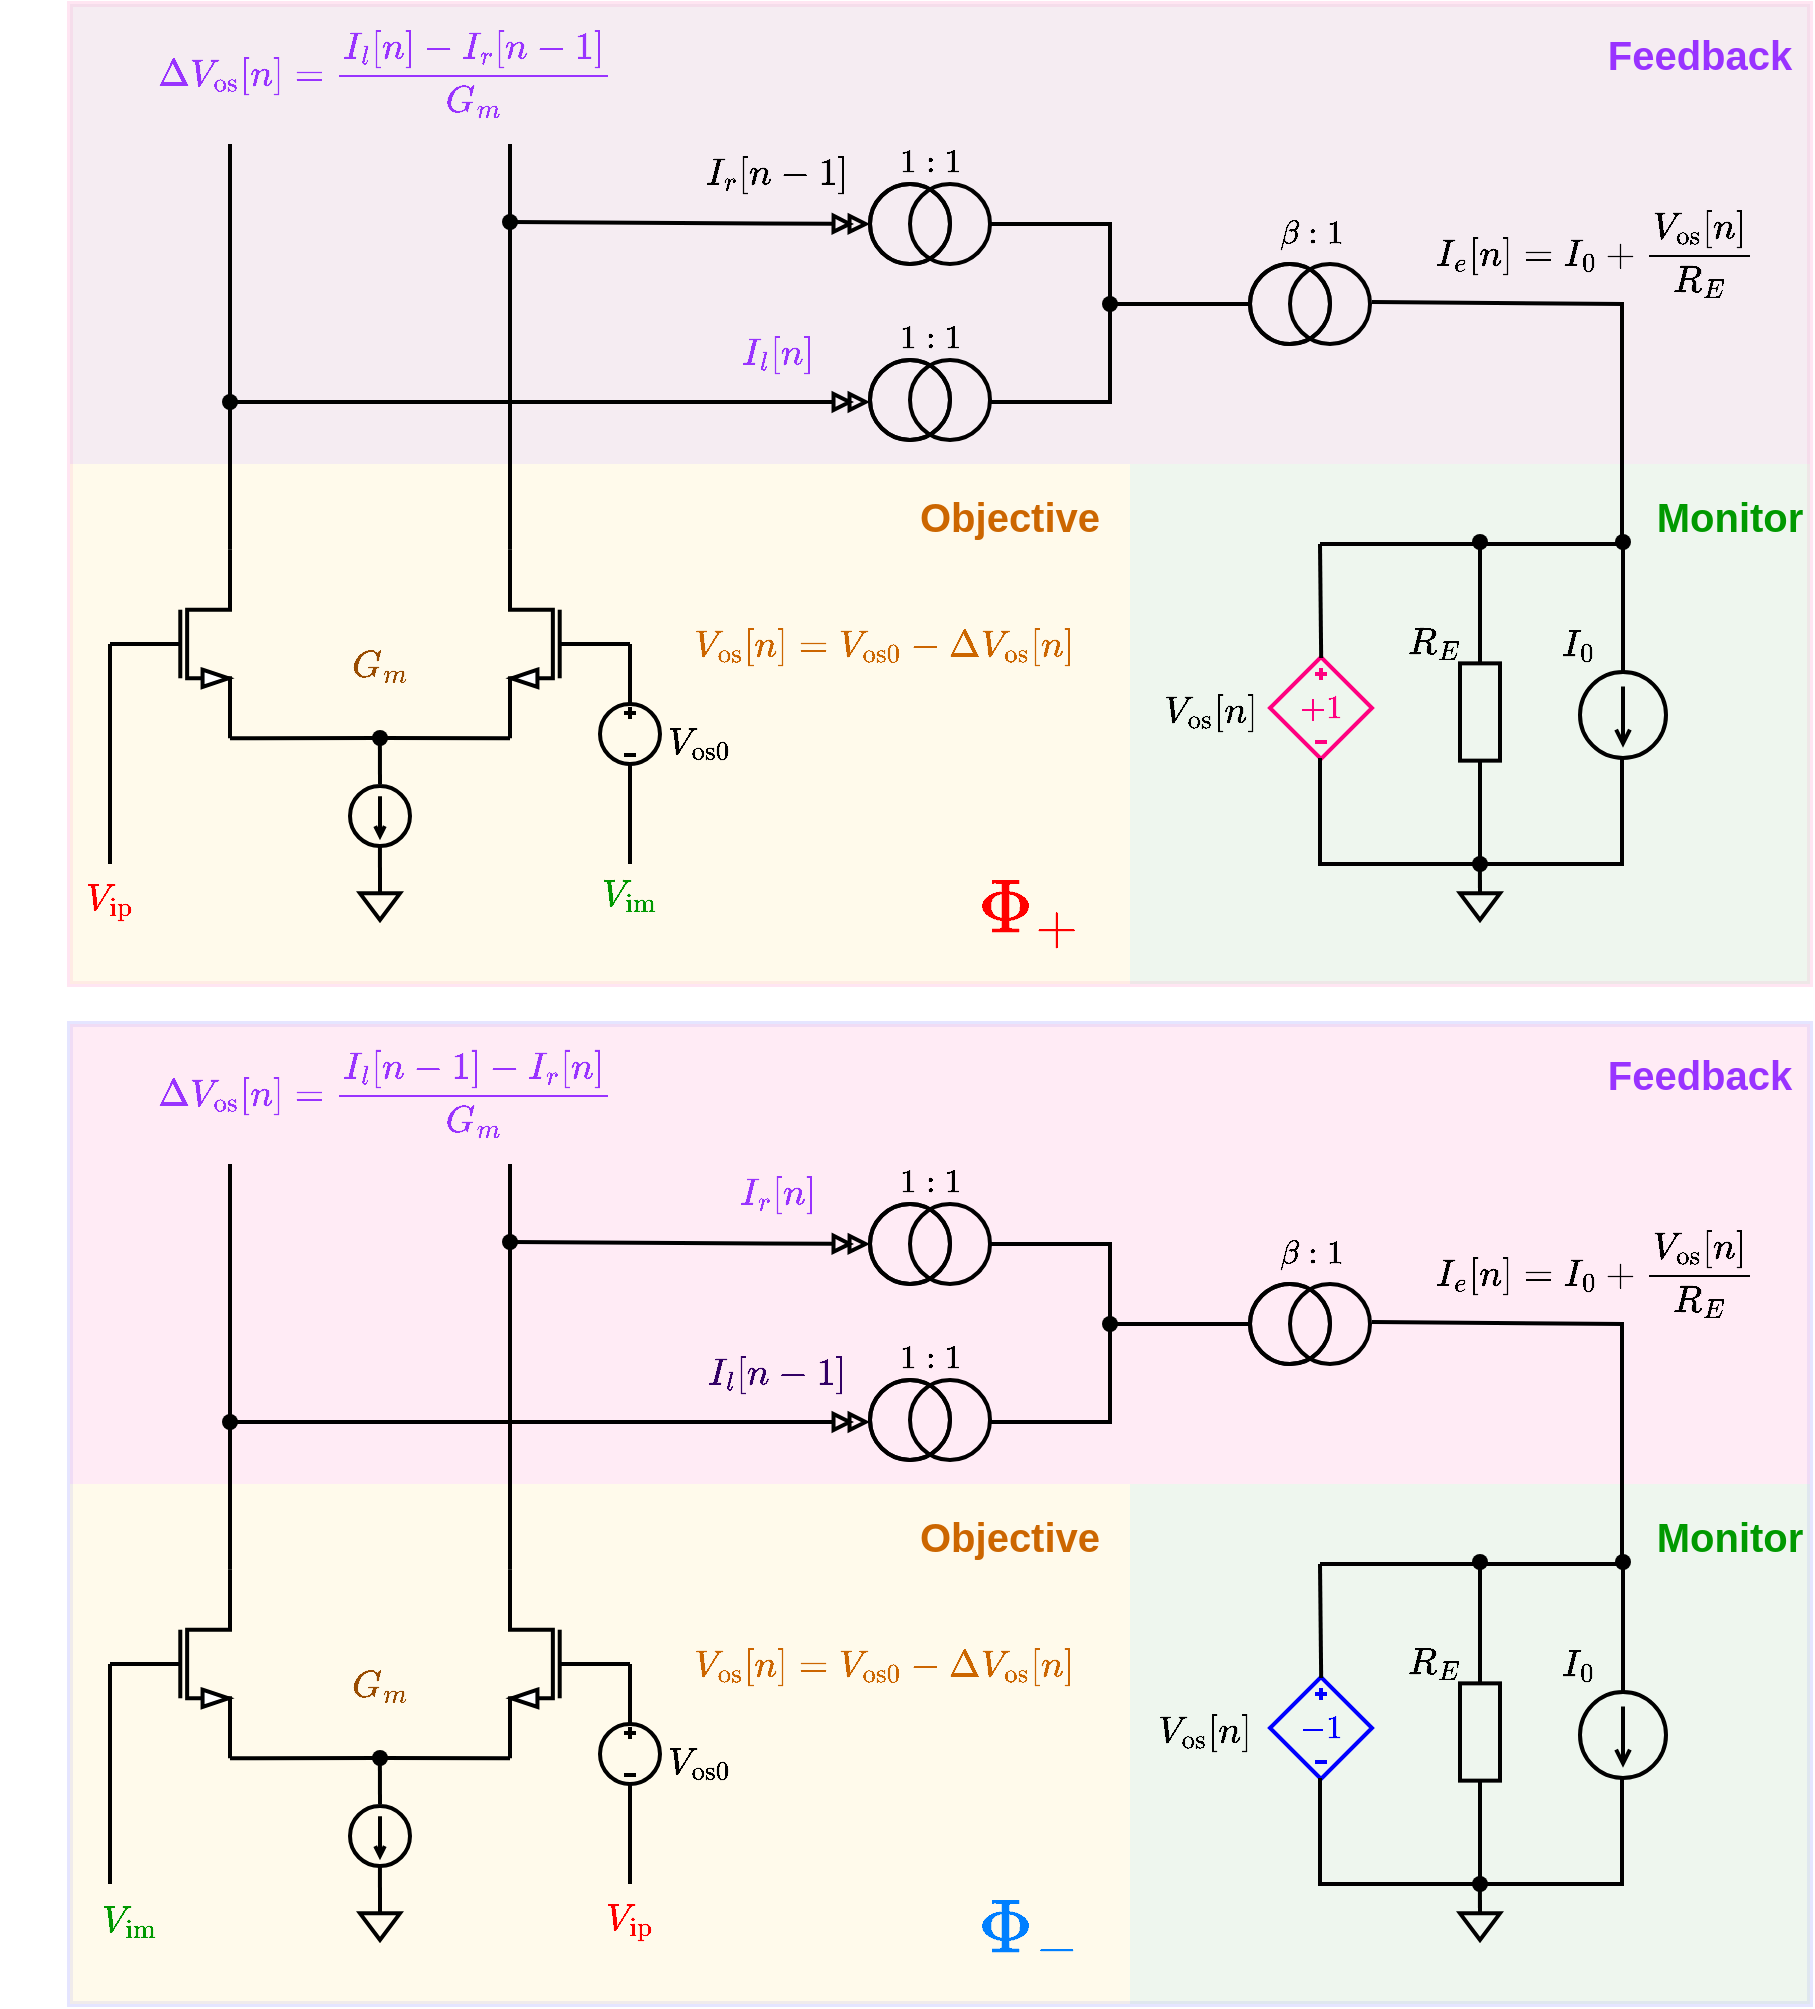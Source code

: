 <mxfile version="28.0.6">
  <diagram name="Page-1" id="TuGj5kvht_a5tFD4zAao">
    <mxGraphModel dx="1747" dy="1021" grid="1" gridSize="10" guides="1" tooltips="1" connect="1" arrows="1" fold="1" page="1" pageScale="1" pageWidth="850" pageHeight="1100" math="1" shadow="0">
      <root>
        <mxCell id="0" />
        <mxCell id="1" parent="0" />
        <mxCell id="6OfktCob442GTA9k2TRW-151" value="" style="rounded=0;whiteSpace=wrap;html=1;fillColor=none;strokeColor=#CCCCFF;strokeWidth=3;opacity=50;" parent="1" vertex="1">
          <mxGeometry x="160" y="520" width="870" height="490" as="geometry" />
        </mxCell>
        <mxCell id="6OfktCob442GTA9k2TRW-150" value="" style="rounded=0;whiteSpace=wrap;html=1;fillColor=none;strokeColor=#FFCCE6;strokeWidth=3;opacity=50;" parent="1" vertex="1">
          <mxGeometry x="160" y="10" width="870" height="490" as="geometry" />
        </mxCell>
        <mxCell id="6OfktCob442GTA9k2TRW-63" value="" style="rounded=0;whiteSpace=wrap;html=1;fillColor=#FFF2CC;strokeColor=none;opacity=40;" parent="1" vertex="1">
          <mxGeometry x="160" y="240" width="530" height="260" as="geometry" />
        </mxCell>
        <mxCell id="6OfktCob442GTA9k2TRW-59" value="" style="rounded=0;whiteSpace=wrap;html=1;fillColor=#D5E8D4;strokeColor=none;opacity=40;" parent="1" vertex="1">
          <mxGeometry x="690" y="240" width="340" height="260" as="geometry" />
        </mxCell>
        <mxCell id="6OfktCob442GTA9k2TRW-60" value="" style="rounded=0;whiteSpace=wrap;html=1;fillColor=#E6D0DE;strokeColor=none;opacity=40;" parent="1" vertex="1">
          <mxGeometry x="160" y="10" width="870" height="230" as="geometry" />
        </mxCell>
        <mxCell id="AMzglcMHUrroP556hHJn-6" value="" style="endArrow=none;html=1;rounded=0;exitDx=0;exitDy=0;exitPerimeter=0;strokeWidth=2;" parent="1" edge="1">
          <mxGeometry width="50" height="50" relative="1" as="geometry">
            <mxPoint x="240" y="201" as="sourcePoint" />
            <mxPoint x="240" y="80" as="targetPoint" />
          </mxGeometry>
        </mxCell>
        <mxCell id="AMzglcMHUrroP556hHJn-7" value="" style="endArrow=none;html=1;rounded=0;exitDx=0;exitDy=0;exitPerimeter=0;strokeWidth=2;" parent="1" edge="1">
          <mxGeometry width="50" height="50" relative="1" as="geometry">
            <mxPoint x="380" y="159" as="sourcePoint" />
            <mxPoint x="380" y="80" as="targetPoint" />
          </mxGeometry>
        </mxCell>
        <mxCell id="AMzglcMHUrroP556hHJn-8" value="" style="verticalLabelPosition=bottom;shadow=0;dashed=0;align=center;html=1;verticalAlign=top;shape=mxgraph.electrical.transistors.nmos;pointerEvents=1;strokeWidth=2;" parent="1" vertex="1">
          <mxGeometry x="180" y="280" width="60" height="100" as="geometry" />
        </mxCell>
        <mxCell id="AMzglcMHUrroP556hHJn-9" value="" style="verticalLabelPosition=bottom;shadow=0;dashed=0;align=center;html=1;verticalAlign=top;shape=mxgraph.electrical.transistors.nmos;pointerEvents=1;direction=east;flipH=1;strokeWidth=2;fillColor=default;" parent="1" vertex="1">
          <mxGeometry x="380" y="280" width="60" height="100" as="geometry" />
        </mxCell>
        <mxCell id="AMzglcMHUrroP556hHJn-10" value="" style="endArrow=none;html=1;rounded=0;strokeWidth=2;" parent="1" edge="1">
          <mxGeometry width="50" height="50" relative="1" as="geometry">
            <mxPoint x="440" y="360" as="sourcePoint" />
            <mxPoint x="440" y="330" as="targetPoint" />
          </mxGeometry>
        </mxCell>
        <mxCell id="AMzglcMHUrroP556hHJn-11" value="" style="pointerEvents=1;verticalLabelPosition=bottom;shadow=0;dashed=0;align=center;html=1;verticalAlign=top;shape=mxgraph.electrical.signal_sources.source;aspect=fixed;points=[[0.5,0,0],[1,0.5,0],[0.5,1,0],[0,0.5,0]];elSignalType=dc3;strokeWidth=2;fillColor=none;" parent="1" vertex="1">
          <mxGeometry x="425" y="360" width="30" height="30" as="geometry" />
        </mxCell>
        <mxCell id="AMzglcMHUrroP556hHJn-12" value="" style="endArrow=none;html=1;rounded=0;strokeWidth=2;" parent="1" edge="1">
          <mxGeometry width="50" height="50" relative="1" as="geometry">
            <mxPoint x="180" y="440" as="sourcePoint" />
            <mxPoint x="180" y="330" as="targetPoint" />
          </mxGeometry>
        </mxCell>
        <mxCell id="AMzglcMHUrroP556hHJn-13" value="" style="endArrow=none;html=1;rounded=0;strokeWidth=2;" parent="1" edge="1">
          <mxGeometry width="50" height="50" relative="1" as="geometry">
            <mxPoint x="440" y="440" as="sourcePoint" />
            <mxPoint x="440" y="390" as="targetPoint" />
          </mxGeometry>
        </mxCell>
        <mxCell id="AMzglcMHUrroP556hHJn-14" value="" style="pointerEvents=1;verticalLabelPosition=bottom;shadow=0;dashed=0;align=center;html=1;verticalAlign=top;shape=mxgraph.electrical.signal_sources.current_source;direction=south;strokeWidth=2;strokeColor=#000000;fillColor=none;" parent="1" vertex="1">
          <mxGeometry x="560" y="188" width="60" height="40" as="geometry" />
        </mxCell>
        <mxCell id="AMzglcMHUrroP556hHJn-15" value="" style="pointerEvents=1;verticalLabelPosition=bottom;shadow=0;dashed=0;align=center;html=1;verticalAlign=top;shape=mxgraph.electrical.signal_sources.current_source;direction=south;strokeWidth=2;fillColor=none;" parent="1" vertex="1">
          <mxGeometry x="560" y="100" width="60" height="40" as="geometry" />
        </mxCell>
        <mxCell id="AMzglcMHUrroP556hHJn-19" value="" style="endArrow=doubleBlock;html=1;rounded=0;strokeWidth=2;entryX=0.5;entryY=1;entryDx=0;entryDy=0;entryPerimeter=0;endFill=0;" parent="1" target="AMzglcMHUrroP556hHJn-15" edge="1">
          <mxGeometry width="50" height="50" relative="1" as="geometry">
            <mxPoint x="380" y="119" as="sourcePoint" />
            <mxPoint x="560" y="119" as="targetPoint" />
          </mxGeometry>
        </mxCell>
        <mxCell id="AMzglcMHUrroP556hHJn-25" value="" style="pointerEvents=1;verticalLabelPosition=bottom;shadow=0;dashed=0;align=center;html=1;verticalAlign=top;shape=mxgraph.electrical.signal_sources.current_source;direction=south;strokeWidth=2;fillColor=none;" parent="1" vertex="1">
          <mxGeometry x="750" y="140" width="60" height="40" as="geometry" />
        </mxCell>
        <mxCell id="AMzglcMHUrroP556hHJn-28" value="" style="endArrow=none;html=1;rounded=0;strokeWidth=2;entryX=0.5;entryY=1;entryDx=0;entryDy=0;entryPerimeter=0;" parent="1" source="6OfktCob442GTA9k2TRW-69" target="AMzglcMHUrroP556hHJn-25" edge="1">
          <mxGeometry width="50" height="50" relative="1" as="geometry">
            <mxPoint x="720" y="159.83" as="sourcePoint" />
            <mxPoint x="740" y="159.91" as="targetPoint" />
          </mxGeometry>
        </mxCell>
        <mxCell id="AMzglcMHUrroP556hHJn-31" value="" style="shape=waypoint;sketch=0;fillStyle=solid;size=6;pointerEvents=1;points=[];fillColor=none;resizable=0;rotatable=0;perimeter=centerPerimeter;snapToPoint=1;strokeWidth=2;" parent="1" vertex="1">
          <mxGeometry x="370" y="109" width="20" height="20" as="geometry" />
        </mxCell>
        <mxCell id="AMzglcMHUrroP556hHJn-33" value="&lt;font style=&quot;font-size: 16px; color: rgb(204, 102, 0);&quot;&gt;$$V_\text{os}[n]=V_\text{os0}-\Delta V_\text{os}[n]$$&lt;/font&gt;" style="text;html=1;align=center;verticalAlign=middle;whiteSpace=wrap;rounded=0;strokeWidth=2;" parent="1" vertex="1">
          <mxGeometry x="460" y="316" width="215" height="30" as="geometry" />
        </mxCell>
        <mxCell id="AMzglcMHUrroP556hHJn-34" value="&lt;font style=&quot;font-size: 16px; color: rgb(255, 0, 0);&quot;&gt;$$V_\text{ip}$$&lt;/font&gt;" style="text;html=1;align=center;verticalAlign=middle;whiteSpace=wrap;rounded=0;strokeWidth=2;" parent="1" vertex="1">
          <mxGeometry x="150" y="443" width="60" height="30" as="geometry" />
        </mxCell>
        <mxCell id="AMzglcMHUrroP556hHJn-35" value="&lt;font style=&quot;font-size: 16px; color: rgb(0, 153, 0);&quot;&gt;$$V_\text{im}$$&lt;/font&gt;" style="text;html=1;align=center;verticalAlign=middle;whiteSpace=wrap;rounded=0;strokeWidth=2;" parent="1" vertex="1">
          <mxGeometry x="410" y="440" width="60" height="30" as="geometry" />
        </mxCell>
        <mxCell id="AMzglcMHUrroP556hHJn-36" value="&lt;font style=&quot;font-size: 16px; color: rgb(153, 51, 255);&quot;&gt;&lt;b&gt;$$I_{l}[n]$$&lt;/b&gt;&lt;/font&gt;" style="text;html=1;align=center;verticalAlign=middle;whiteSpace=wrap;rounded=0;strokeWidth=2;" parent="1" vertex="1">
          <mxGeometry x="484" y="170" width="60" height="30" as="geometry" />
        </mxCell>
        <mxCell id="AMzglcMHUrroP556hHJn-37" value="&lt;font style=&quot;font-size: 16px;&quot;&gt;$$I_{r}[n-1]$$&lt;/font&gt;" style="text;html=1;align=center;verticalAlign=middle;whiteSpace=wrap;rounded=0;strokeWidth=2;" parent="1" vertex="1">
          <mxGeometry x="484" y="80" width="60" height="30" as="geometry" />
        </mxCell>
        <mxCell id="AMzglcMHUrroP556hHJn-82" value="&lt;font style=&quot;font-size: 14px;&quot;&gt;$$\beta:1$$&lt;/font&gt;" style="text;html=1;align=center;verticalAlign=middle;whiteSpace=wrap;rounded=0;strokeWidth=2;" parent="1" vertex="1">
          <mxGeometry x="751" y="110" width="60" height="30" as="geometry" />
        </mxCell>
        <mxCell id="m31NP56nFRz9vNVK3klE-3" value="" style="endArrow=none;html=1;rounded=0;exitX=1;exitY=0;exitDx=0;exitDy=0;exitPerimeter=0;strokeWidth=2;" parent="1" source="AMzglcMHUrroP556hHJn-8" edge="1">
          <mxGeometry width="50" height="50" relative="1" as="geometry">
            <mxPoint x="240.0" y="212.8" as="sourcePoint" />
            <mxPoint x="240" y="130" as="targetPoint" />
          </mxGeometry>
        </mxCell>
        <mxCell id="m31NP56nFRz9vNVK3klE-6" value="" style="endArrow=none;html=1;rounded=0;exitX=1;exitY=0;exitDx=0;exitDy=0;exitPerimeter=0;strokeWidth=2;" parent="1" source="AMzglcMHUrroP556hHJn-9" edge="1">
          <mxGeometry width="50" height="50" relative="1" as="geometry">
            <mxPoint x="380" y="211.857" as="sourcePoint" />
            <mxPoint x="380" y="88" as="targetPoint" />
          </mxGeometry>
        </mxCell>
        <mxCell id="6OfktCob442GTA9k2TRW-7" value="" style="endArrow=none;html=1;rounded=0;strokeWidth=2;exitX=0.5;exitY=0;exitDx=0;exitDy=0;exitPerimeter=0;" parent="1" source="AMzglcMHUrroP556hHJn-15" edge="1">
          <mxGeometry width="50" height="50" relative="1" as="geometry">
            <mxPoint x="620" y="119" as="sourcePoint" />
            <mxPoint x="680" y="120" as="targetPoint" />
          </mxGeometry>
        </mxCell>
        <mxCell id="6OfktCob442GTA9k2TRW-8" value="" style="endArrow=none;html=1;rounded=0;strokeWidth=2;strokeColor=#000000;" parent="1" edge="1">
          <mxGeometry width="50" height="50" relative="1" as="geometry">
            <mxPoint x="620" y="209" as="sourcePoint" />
            <mxPoint x="680" y="209" as="targetPoint" />
          </mxGeometry>
        </mxCell>
        <mxCell id="AMzglcMHUrroP556hHJn-16" value="" style="endArrow=doubleBlock;html=1;rounded=0;strokeWidth=2;strokeColor=#000000;endFill=0;" parent="1" source="AMzglcMHUrroP556hHJn-30" edge="1">
          <mxGeometry width="50" height="50" relative="1" as="geometry">
            <mxPoint x="240" y="209" as="sourcePoint" />
            <mxPoint x="560" y="209" as="targetPoint" />
          </mxGeometry>
        </mxCell>
        <mxCell id="6OfktCob442GTA9k2TRW-10" value="&lt;font style=&quot;font-size: 14px;&quot;&gt;$$1:1$$&lt;/font&gt;" style="text;html=1;align=center;verticalAlign=middle;whiteSpace=wrap;rounded=0;strokeWidth=2;" parent="1" vertex="1">
          <mxGeometry x="560" y="74" width="60" height="30" as="geometry" />
        </mxCell>
        <mxCell id="6OfktCob442GTA9k2TRW-11" value="&lt;font style=&quot;font-size: 14px;&quot;&gt;$$1:1$$&lt;/font&gt;" style="text;html=1;align=center;verticalAlign=middle;whiteSpace=wrap;rounded=0;strokeWidth=2;" parent="1" vertex="1">
          <mxGeometry x="560" y="162" width="60" height="30" as="geometry" />
        </mxCell>
        <mxCell id="6OfktCob442GTA9k2TRW-12" value="&lt;font style=&quot;font-size: 16px;&quot;&gt;$$I_e[n]=I_0 + \frac{V_\text{os}[n]}{R_E}$$&lt;/font&gt;" style="text;html=1;align=center;verticalAlign=middle;whiteSpace=wrap;rounded=0;strokeWidth=2;" parent="1" vertex="1">
          <mxGeometry x="828" y="119" width="190" height="30" as="geometry" />
        </mxCell>
        <mxCell id="6OfktCob442GTA9k2TRW-16" value="" style="endArrow=none;html=1;rounded=0;strokeWidth=2;strokeColor=#000000;" parent="1" edge="1">
          <mxGeometry width="50" height="50" relative="1" as="geometry">
            <mxPoint x="680" y="210" as="sourcePoint" />
            <mxPoint x="680" y="119" as="targetPoint" />
          </mxGeometry>
        </mxCell>
        <mxCell id="AMzglcMHUrroP556hHJn-30" value="" style="shape=waypoint;sketch=0;fillStyle=solid;size=6;pointerEvents=1;points=[];fillColor=none;resizable=0;rotatable=0;perimeter=centerPerimeter;snapToPoint=1;strokeWidth=2;strokeColor=#000000;" parent="1" vertex="1">
          <mxGeometry x="230" y="199" width="20" height="20" as="geometry" />
        </mxCell>
        <mxCell id="6OfktCob442GTA9k2TRW-20" value="" style="endArrow=none;html=1;rounded=0;strokeWidth=2;entryX=1;entryY=1;entryDx=0;entryDy=0;entryPerimeter=0;exitDx=0;exitDy=0;exitPerimeter=0;" parent="1" source="6OfktCob442GTA9k2TRW-24" target="AMzglcMHUrroP556hHJn-8" edge="1">
          <mxGeometry width="50" height="50" relative="1" as="geometry">
            <mxPoint x="280" y="520" as="sourcePoint" />
            <mxPoint x="280" y="410" as="targetPoint" />
          </mxGeometry>
        </mxCell>
        <mxCell id="6OfktCob442GTA9k2TRW-21" value="" style="pointerEvents=1;verticalLabelPosition=bottom;shadow=0;dashed=0;align=center;html=1;verticalAlign=top;shape=mxgraph.electrical.signal_sources.source;aspect=fixed;points=[[0.5,0,0],[1,0.5,0],[0.5,1,0],[0,0.5,0]];elSignalType=dc1;direction=south;fillColor=none;strokeWidth=2;" parent="1" vertex="1">
          <mxGeometry x="300" y="401" width="30" height="30" as="geometry" />
        </mxCell>
        <mxCell id="6OfktCob442GTA9k2TRW-23" value="" style="endArrow=none;html=1;rounded=0;strokeWidth=2;" parent="1" edge="1">
          <mxGeometry width="50" height="50" relative="1" as="geometry">
            <mxPoint x="315" y="400" as="sourcePoint" />
            <mxPoint x="314.94" y="377" as="targetPoint" />
          </mxGeometry>
        </mxCell>
        <mxCell id="6OfktCob442GTA9k2TRW-29" value="" style="endArrow=none;html=1;rounded=0;strokeWidth=2;entryDx=0;entryDy=0;entryPerimeter=0;exitX=1;exitY=1;exitDx=0;exitDy=0;exitPerimeter=0;" parent="1" source="AMzglcMHUrroP556hHJn-9" target="6OfktCob442GTA9k2TRW-24" edge="1">
          <mxGeometry width="50" height="50" relative="1" as="geometry">
            <mxPoint x="380" y="377" as="sourcePoint" />
            <mxPoint x="240" y="377" as="targetPoint" />
          </mxGeometry>
        </mxCell>
        <mxCell id="6OfktCob442GTA9k2TRW-24" value="" style="shape=waypoint;sketch=0;fillStyle=solid;size=6;pointerEvents=1;points=[];fillColor=none;resizable=0;rotatable=0;perimeter=centerPerimeter;snapToPoint=1;strokeWidth=2;" parent="1" vertex="1">
          <mxGeometry x="305" y="367" width="20" height="20" as="geometry" />
        </mxCell>
        <mxCell id="6OfktCob442GTA9k2TRW-30" value="" style="pointerEvents=1;verticalLabelPosition=bottom;shadow=0;dashed=0;align=center;html=1;verticalAlign=top;shape=mxgraph.electrical.signal_sources.signal_ground;strokeWidth=2;fillColor=none;" parent="1" vertex="1">
          <mxGeometry x="305" y="448" width="20" height="20" as="geometry" />
        </mxCell>
        <mxCell id="6OfktCob442GTA9k2TRW-31" value="" style="endArrow=none;html=1;rounded=0;strokeWidth=2;exitX=0.5;exitY=0;exitDx=0;exitDy=0;exitPerimeter=0;" parent="1" source="6OfktCob442GTA9k2TRW-30" edge="1">
          <mxGeometry width="50" height="50" relative="1" as="geometry">
            <mxPoint x="314.96" y="440" as="sourcePoint" />
            <mxPoint x="314.96" y="430" as="targetPoint" />
          </mxGeometry>
        </mxCell>
        <mxCell id="6OfktCob442GTA9k2TRW-33" value="" style="pointerEvents=1;verticalLabelPosition=bottom;shadow=0;dashed=0;align=center;html=1;verticalAlign=top;shape=mxgraph.electrical.signal_sources.source;aspect=fixed;points=[[0.5,0,0],[1,0.5,0],[0.5,1,0],[0,0.5,0]];elSourceType=dependent;elSignalType=dc3;strokeWidth=2;fillColor=none;fontSize=15;strokeColor=#FF0080;" parent="1" vertex="1">
          <mxGeometry x="760" y="336.5" width="51" height="51" as="geometry" />
        </mxCell>
        <mxCell id="6OfktCob442GTA9k2TRW-34" value="" style="pointerEvents=1;verticalLabelPosition=bottom;shadow=0;dashed=0;align=center;html=1;verticalAlign=top;shape=mxgraph.electrical.resistors.resistor_1;direction=south;strokeWidth=2;fillColor=none;" parent="1" vertex="1">
          <mxGeometry x="855" y="326" width="20" height="76" as="geometry" />
        </mxCell>
        <mxCell id="6OfktCob442GTA9k2TRW-36" value="" style="pointerEvents=1;verticalLabelPosition=bottom;shadow=0;dashed=0;align=center;html=1;verticalAlign=top;shape=mxgraph.electrical.signal_sources.source;aspect=fixed;points=[[0.5,0,0],[1,0.5,0],[0.5,1,0],[0,0.5,0]];elSignalType=dc1;direction=south;fillColor=none;strokeWidth=2;" parent="1" vertex="1">
          <mxGeometry x="915" y="344" width="43" height="43" as="geometry" />
        </mxCell>
        <mxCell id="6OfktCob442GTA9k2TRW-37" value="&lt;font style=&quot;font-size: 16px;&quot;&gt;$$V_\text{os}[n]$$&lt;/font&gt;" style="text;html=1;align=center;verticalAlign=middle;whiteSpace=wrap;rounded=0;strokeWidth=2;" parent="1" vertex="1">
          <mxGeometry x="698" y="349" width="65" height="30" as="geometry" />
        </mxCell>
        <mxCell id="6OfktCob442GTA9k2TRW-38" value="" style="endArrow=none;html=1;rounded=0;strokeWidth=2;" parent="1" edge="1">
          <mxGeometry width="50" height="50" relative="1" as="geometry">
            <mxPoint x="785.59" y="337" as="sourcePoint" />
            <mxPoint x="785" y="280" as="targetPoint" />
          </mxGeometry>
        </mxCell>
        <mxCell id="6OfktCob442GTA9k2TRW-39" value="" style="endArrow=none;html=1;rounded=0;strokeWidth=2;" parent="1" edge="1">
          <mxGeometry width="50" height="50" relative="1" as="geometry">
            <mxPoint x="785" y="441" as="sourcePoint" />
            <mxPoint x="785" y="387" as="targetPoint" />
          </mxGeometry>
        </mxCell>
        <mxCell id="6OfktCob442GTA9k2TRW-40" value="" style="endArrow=none;html=1;rounded=0;strokeWidth=2;" parent="1" source="6OfktCob442GTA9k2TRW-52" edge="1">
          <mxGeometry width="50" height="50" relative="1" as="geometry">
            <mxPoint x="865.26" y="340" as="sourcePoint" />
            <mxPoint x="865" y="280" as="targetPoint" />
          </mxGeometry>
        </mxCell>
        <mxCell id="6OfktCob442GTA9k2TRW-41" value="" style="endArrow=none;html=1;rounded=0;strokeWidth=2;exitDx=0;exitDy=0;exitPerimeter=0;" parent="1" source="6OfktCob442GTA9k2TRW-67" edge="1">
          <mxGeometry width="50" height="50" relative="1" as="geometry">
            <mxPoint x="936.62" y="340" as="sourcePoint" />
            <mxPoint x="936.36" y="280" as="targetPoint" />
          </mxGeometry>
        </mxCell>
        <mxCell id="6OfktCob442GTA9k2TRW-42" value="" style="endArrow=none;html=1;rounded=0;strokeWidth=2;" parent="1" edge="1">
          <mxGeometry width="50" height="50" relative="1" as="geometry">
            <mxPoint x="865" y="441" as="sourcePoint" />
            <mxPoint x="865" y="401" as="targetPoint" />
          </mxGeometry>
        </mxCell>
        <mxCell id="6OfktCob442GTA9k2TRW-43" value="" style="endArrow=none;html=1;rounded=0;strokeWidth=2;" parent="1" edge="1">
          <mxGeometry width="50" height="50" relative="1" as="geometry">
            <mxPoint x="936" y="441" as="sourcePoint" />
            <mxPoint x="936" y="387" as="targetPoint" />
          </mxGeometry>
        </mxCell>
        <mxCell id="6OfktCob442GTA9k2TRW-44" value="" style="endArrow=none;html=1;rounded=0;strokeWidth=2;" parent="1" edge="1">
          <mxGeometry width="50" height="50" relative="1" as="geometry">
            <mxPoint x="869" y="440" as="sourcePoint" />
            <mxPoint x="784.66" y="440" as="targetPoint" />
          </mxGeometry>
        </mxCell>
        <mxCell id="6OfktCob442GTA9k2TRW-46" value="" style="endArrow=none;html=1;rounded=0;strokeWidth=2;" parent="1" target="6OfktCob442GTA9k2TRW-45" edge="1">
          <mxGeometry width="50" height="50" relative="1" as="geometry">
            <mxPoint x="937" y="440" as="sourcePoint" />
            <mxPoint x="780.66" y="440" as="targetPoint" />
          </mxGeometry>
        </mxCell>
        <mxCell id="6OfktCob442GTA9k2TRW-45" value="" style="shape=waypoint;sketch=0;fillStyle=solid;size=6;pointerEvents=1;points=[];fillColor=none;resizable=0;rotatable=0;perimeter=centerPerimeter;snapToPoint=1;strokeWidth=2;" parent="1" vertex="1">
          <mxGeometry x="855" y="430" width="20" height="20" as="geometry" />
        </mxCell>
        <mxCell id="6OfktCob442GTA9k2TRW-47" value="" style="pointerEvents=1;verticalLabelPosition=bottom;shadow=0;dashed=0;align=center;html=1;verticalAlign=top;shape=mxgraph.electrical.signal_sources.signal_ground;strokeWidth=2;fillColor=none;" parent="1" vertex="1">
          <mxGeometry x="855" y="448" width="20" height="20" as="geometry" />
        </mxCell>
        <mxCell id="6OfktCob442GTA9k2TRW-48" value="" style="endArrow=none;html=1;rounded=0;strokeWidth=2;" parent="1" edge="1">
          <mxGeometry width="50" height="50" relative="1" as="geometry">
            <mxPoint x="864.96" y="452" as="sourcePoint" />
            <mxPoint x="864.96" y="442" as="targetPoint" />
          </mxGeometry>
        </mxCell>
        <mxCell id="6OfktCob442GTA9k2TRW-49" value="" style="endArrow=none;html=1;rounded=0;strokeWidth=2;" parent="1" edge="1">
          <mxGeometry width="50" height="50" relative="1" as="geometry">
            <mxPoint x="937" y="280" as="sourcePoint" />
            <mxPoint x="785" y="280" as="targetPoint" />
          </mxGeometry>
        </mxCell>
        <mxCell id="6OfktCob442GTA9k2TRW-50" value="" style="endArrow=none;html=1;rounded=0;strokeWidth=2;" parent="1" edge="1">
          <mxGeometry width="50" height="50" relative="1" as="geometry">
            <mxPoint x="936" y="282" as="sourcePoint" />
            <mxPoint x="936" y="160" as="targetPoint" />
          </mxGeometry>
        </mxCell>
        <mxCell id="6OfktCob442GTA9k2TRW-53" value="" style="endArrow=none;html=1;rounded=0;strokeWidth=2;" parent="1" target="6OfktCob442GTA9k2TRW-52" edge="1">
          <mxGeometry width="50" height="50" relative="1" as="geometry">
            <mxPoint x="865" y="340" as="sourcePoint" />
            <mxPoint x="865" y="280" as="targetPoint" />
          </mxGeometry>
        </mxCell>
        <mxCell id="6OfktCob442GTA9k2TRW-52" value="" style="shape=waypoint;sketch=0;fillStyle=solid;size=6;pointerEvents=1;points=[];fillColor=none;resizable=0;rotatable=0;perimeter=centerPerimeter;snapToPoint=1;strokeWidth=2;" parent="1" vertex="1">
          <mxGeometry x="855" y="269" width="20" height="20" as="geometry" />
        </mxCell>
        <mxCell id="6OfktCob442GTA9k2TRW-54" value="" style="endArrow=none;html=1;rounded=0;strokeWidth=2;startArrow=none;startFill=0;" parent="1" edge="1">
          <mxGeometry width="50" height="50" relative="1" as="geometry">
            <mxPoint x="811" y="159" as="sourcePoint" />
            <mxPoint x="937" y="160" as="targetPoint" />
          </mxGeometry>
        </mxCell>
        <mxCell id="6OfktCob442GTA9k2TRW-57" value="&lt;font style=&quot;font-size: 16px;&quot;&gt;$$R_E$$&lt;/font&gt;" style="text;html=1;align=center;verticalAlign=middle;whiteSpace=wrap;rounded=0;strokeWidth=2;" parent="1" vertex="1">
          <mxGeometry x="810" y="314" width="65" height="30" as="geometry" />
        </mxCell>
        <mxCell id="6OfktCob442GTA9k2TRW-58" value="&lt;font style=&quot;font-size: 16px;&quot;&gt;$$I_0$$&lt;/font&gt;" style="text;html=1;align=center;verticalAlign=middle;whiteSpace=wrap;rounded=0;strokeWidth=2;" parent="1" vertex="1">
          <mxGeometry x="881.5" y="315" width="65" height="30" as="geometry" />
        </mxCell>
        <mxCell id="6OfktCob442GTA9k2TRW-61" value="&lt;font style=&quot;color: rgb(153, 51, 255); font-size: 20px;&quot;&gt;&lt;b style=&quot;&quot;&gt;Feedback&lt;/b&gt;&lt;/font&gt;" style="text;html=1;align=center;verticalAlign=middle;whiteSpace=wrap;rounded=0;" parent="1" vertex="1">
          <mxGeometry x="930" y="20" width="90" height="30" as="geometry" />
        </mxCell>
        <mxCell id="6OfktCob442GTA9k2TRW-62" value="&lt;font style=&quot;color: rgb(0, 153, 0); font-size: 20px;&quot;&gt;&lt;b style=&quot;&quot;&gt;Monitor&lt;/b&gt;&lt;/font&gt;" style="text;html=1;align=center;verticalAlign=middle;whiteSpace=wrap;rounded=0;" parent="1" vertex="1">
          <mxGeometry x="960" y="251" width="60" height="30" as="geometry" />
        </mxCell>
        <mxCell id="6OfktCob442GTA9k2TRW-64" value="&lt;span style=&quot;text-align: start;&quot;&gt;&lt;font face=&quot;Helvetica&quot; style=&quot;color: rgb(204, 102, 0); font-size: 20px;&quot;&gt;&lt;b style=&quot;&quot;&gt;Objective&lt;/b&gt;&lt;/font&gt;&lt;/span&gt;" style="text;html=1;align=center;verticalAlign=middle;whiteSpace=wrap;rounded=0;" parent="1" vertex="1">
          <mxGeometry x="585" y="251" width="90" height="30" as="geometry" />
        </mxCell>
        <mxCell id="6OfktCob442GTA9k2TRW-68" value="" style="endArrow=none;html=1;rounded=0;strokeWidth=2;exitX=0;exitY=0.5;exitDx=0;exitDy=0;exitPerimeter=0;" parent="1" source="6OfktCob442GTA9k2TRW-36" target="6OfktCob442GTA9k2TRW-67" edge="1">
          <mxGeometry width="50" height="50" relative="1" as="geometry">
            <mxPoint x="937" y="344" as="sourcePoint" />
            <mxPoint x="936.36" y="280" as="targetPoint" />
          </mxGeometry>
        </mxCell>
        <mxCell id="6OfktCob442GTA9k2TRW-67" value="" style="shape=waypoint;sketch=0;fillStyle=solid;size=6;pointerEvents=1;points=[];fillColor=none;resizable=0;rotatable=0;perimeter=centerPerimeter;snapToPoint=1;strokeWidth=2;" parent="1" vertex="1">
          <mxGeometry x="926.5" y="269" width="20" height="20" as="geometry" />
        </mxCell>
        <mxCell id="6OfktCob442GTA9k2TRW-70" value="" style="endArrow=none;html=1;rounded=0;strokeWidth=2;entryDx=0;entryDy=0;entryPerimeter=0;" parent="1" target="6OfktCob442GTA9k2TRW-69" edge="1">
          <mxGeometry width="50" height="50" relative="1" as="geometry">
            <mxPoint x="720" y="160" as="sourcePoint" />
            <mxPoint x="750" y="160" as="targetPoint" />
          </mxGeometry>
        </mxCell>
        <mxCell id="6OfktCob442GTA9k2TRW-69" value="" style="shape=waypoint;sketch=0;fillStyle=solid;size=6;pointerEvents=1;points=[];fillColor=none;resizable=0;rotatable=0;perimeter=centerPerimeter;snapToPoint=1;strokeWidth=2;strokeColor=#000000;" parent="1" vertex="1">
          <mxGeometry x="670" y="150" width="20" height="20" as="geometry" />
        </mxCell>
        <mxCell id="6OfktCob442GTA9k2TRW-71" value="&lt;font style=&quot;font-size: 16px; color: rgb(153, 51, 255);&quot;&gt;$$\Delta V_\text{os}[n]=\frac{I_l[n]-I_r[n-1]}{G_m}$$&lt;/font&gt;" style="text;html=1;align=center;verticalAlign=middle;whiteSpace=wrap;rounded=0;strokeWidth=2;" parent="1" vertex="1">
          <mxGeometry x="210" y="30" width="215" height="30" as="geometry" />
        </mxCell>
        <mxCell id="6OfktCob442GTA9k2TRW-72" value="&lt;font style=&quot;font-size: 16px; color: rgb(153, 76, 0);&quot;&gt;$$G_m$$&lt;/font&gt;" style="text;html=1;align=center;verticalAlign=middle;whiteSpace=wrap;rounded=0;strokeWidth=2;" parent="1" vertex="1">
          <mxGeometry x="280" y="326" width="70" height="30" as="geometry" />
        </mxCell>
        <mxCell id="6OfktCob442GTA9k2TRW-73" value="&lt;font style=&quot;font-size: 16px;&quot;&gt;$$V_\text{os0}$$&lt;/font&gt;" style="text;html=1;align=center;verticalAlign=middle;whiteSpace=wrap;rounded=0;strokeWidth=2;" parent="1" vertex="1">
          <mxGeometry x="445" y="364" width="60" height="30" as="geometry" />
        </mxCell>
        <mxCell id="6OfktCob442GTA9k2TRW-75" value="&lt;font style=&quot;font-size: 14px; color: rgb(255, 0, 128);&quot;&gt;&lt;b style=&quot;&quot;&gt;$$+ 1$$&lt;/b&gt;&lt;/font&gt;" style="text;html=1;align=center;verticalAlign=middle;whiteSpace=wrap;rounded=0;strokeWidth=2;" parent="1" vertex="1">
          <mxGeometry x="753" y="347" width="65" height="30" as="geometry" />
        </mxCell>
        <mxCell id="6OfktCob442GTA9k2TRW-76" value="" style="rounded=0;whiteSpace=wrap;html=1;fillColor=#FFF2CC;strokeColor=none;opacity=40;" parent="1" vertex="1">
          <mxGeometry x="160" y="750" width="530" height="260" as="geometry" />
        </mxCell>
        <mxCell id="6OfktCob442GTA9k2TRW-77" value="" style="rounded=0;whiteSpace=wrap;html=1;fillColor=#D5E8D4;strokeColor=none;opacity=40;" parent="1" vertex="1">
          <mxGeometry x="690" y="750" width="340" height="260" as="geometry" />
        </mxCell>
        <mxCell id="6OfktCob442GTA9k2TRW-78" value="" style="rounded=0;whiteSpace=wrap;html=1;fillColor=#FFCCE6;strokeColor=none;opacity=40;" parent="1" vertex="1">
          <mxGeometry x="160" y="520" width="870" height="230" as="geometry" />
        </mxCell>
        <mxCell id="6OfktCob442GTA9k2TRW-79" value="" style="endArrow=none;html=1;rounded=0;exitDx=0;exitDy=0;exitPerimeter=0;strokeWidth=2;" parent="1" edge="1">
          <mxGeometry width="50" height="50" relative="1" as="geometry">
            <mxPoint x="240" y="711" as="sourcePoint" />
            <mxPoint x="240" y="590" as="targetPoint" />
          </mxGeometry>
        </mxCell>
        <mxCell id="6OfktCob442GTA9k2TRW-80" value="" style="endArrow=none;html=1;rounded=0;exitDx=0;exitDy=0;exitPerimeter=0;strokeWidth=2;" parent="1" edge="1">
          <mxGeometry width="50" height="50" relative="1" as="geometry">
            <mxPoint x="380" y="669" as="sourcePoint" />
            <mxPoint x="380" y="590" as="targetPoint" />
          </mxGeometry>
        </mxCell>
        <mxCell id="6OfktCob442GTA9k2TRW-81" value="" style="verticalLabelPosition=bottom;shadow=0;dashed=0;align=center;html=1;verticalAlign=top;shape=mxgraph.electrical.transistors.nmos;pointerEvents=1;strokeWidth=2;" parent="1" vertex="1">
          <mxGeometry x="180" y="790" width="60" height="100" as="geometry" />
        </mxCell>
        <mxCell id="6OfktCob442GTA9k2TRW-82" value="" style="verticalLabelPosition=bottom;shadow=0;dashed=0;align=center;html=1;verticalAlign=top;shape=mxgraph.electrical.transistors.nmos;pointerEvents=1;direction=east;flipH=1;strokeWidth=2;fillColor=default;" parent="1" vertex="1">
          <mxGeometry x="380" y="790" width="60" height="100" as="geometry" />
        </mxCell>
        <mxCell id="6OfktCob442GTA9k2TRW-83" value="" style="endArrow=none;html=1;rounded=0;strokeWidth=2;" parent="1" edge="1">
          <mxGeometry width="50" height="50" relative="1" as="geometry">
            <mxPoint x="440" y="870" as="sourcePoint" />
            <mxPoint x="440" y="840" as="targetPoint" />
          </mxGeometry>
        </mxCell>
        <mxCell id="6OfktCob442GTA9k2TRW-84" value="" style="pointerEvents=1;verticalLabelPosition=bottom;shadow=0;dashed=0;align=center;html=1;verticalAlign=top;shape=mxgraph.electrical.signal_sources.source;aspect=fixed;points=[[0.5,0,0],[1,0.5,0],[0.5,1,0],[0,0.5,0]];elSignalType=dc3;strokeWidth=2;fillColor=none;" parent="1" vertex="1">
          <mxGeometry x="425" y="870" width="30" height="30" as="geometry" />
        </mxCell>
        <mxCell id="6OfktCob442GTA9k2TRW-85" value="" style="endArrow=none;html=1;rounded=0;strokeWidth=2;" parent="1" edge="1">
          <mxGeometry width="50" height="50" relative="1" as="geometry">
            <mxPoint x="180" y="950" as="sourcePoint" />
            <mxPoint x="180" y="840" as="targetPoint" />
          </mxGeometry>
        </mxCell>
        <mxCell id="6OfktCob442GTA9k2TRW-86" value="" style="endArrow=none;html=1;rounded=0;strokeWidth=2;" parent="1" edge="1">
          <mxGeometry width="50" height="50" relative="1" as="geometry">
            <mxPoint x="440" y="950" as="sourcePoint" />
            <mxPoint x="440" y="900" as="targetPoint" />
          </mxGeometry>
        </mxCell>
        <mxCell id="6OfktCob442GTA9k2TRW-87" value="" style="pointerEvents=1;verticalLabelPosition=bottom;shadow=0;dashed=0;align=center;html=1;verticalAlign=top;shape=mxgraph.electrical.signal_sources.current_source;direction=south;strokeWidth=2;strokeColor=#000000;fillColor=none;" parent="1" vertex="1">
          <mxGeometry x="560" y="698" width="60" height="40" as="geometry" />
        </mxCell>
        <mxCell id="6OfktCob442GTA9k2TRW-88" value="" style="pointerEvents=1;verticalLabelPosition=bottom;shadow=0;dashed=0;align=center;html=1;verticalAlign=top;shape=mxgraph.electrical.signal_sources.current_source;direction=south;strokeWidth=2;fillColor=none;" parent="1" vertex="1">
          <mxGeometry x="560" y="610" width="60" height="40" as="geometry" />
        </mxCell>
        <mxCell id="6OfktCob442GTA9k2TRW-89" value="" style="endArrow=doubleBlock;html=1;rounded=0;strokeWidth=2;entryX=0.5;entryY=1;entryDx=0;entryDy=0;entryPerimeter=0;endFill=0;" parent="1" target="6OfktCob442GTA9k2TRW-88" edge="1">
          <mxGeometry width="50" height="50" relative="1" as="geometry">
            <mxPoint x="380" y="629" as="sourcePoint" />
            <mxPoint x="560" y="629" as="targetPoint" />
          </mxGeometry>
        </mxCell>
        <mxCell id="6OfktCob442GTA9k2TRW-90" value="" style="pointerEvents=1;verticalLabelPosition=bottom;shadow=0;dashed=0;align=center;html=1;verticalAlign=top;shape=mxgraph.electrical.signal_sources.current_source;direction=south;strokeWidth=2;fillColor=none;" parent="1" vertex="1">
          <mxGeometry x="750" y="650" width="60" height="40" as="geometry" />
        </mxCell>
        <mxCell id="6OfktCob442GTA9k2TRW-91" value="" style="endArrow=none;html=1;rounded=0;strokeWidth=2;entryX=0.5;entryY=1;entryDx=0;entryDy=0;entryPerimeter=0;" parent="1" source="6OfktCob442GTA9k2TRW-144" target="6OfktCob442GTA9k2TRW-90" edge="1">
          <mxGeometry width="50" height="50" relative="1" as="geometry">
            <mxPoint x="720" y="669.83" as="sourcePoint" />
            <mxPoint x="740" y="669.91" as="targetPoint" />
          </mxGeometry>
        </mxCell>
        <mxCell id="6OfktCob442GTA9k2TRW-92" value="" style="shape=waypoint;sketch=0;fillStyle=solid;size=6;pointerEvents=1;points=[];fillColor=none;resizable=0;rotatable=0;perimeter=centerPerimeter;snapToPoint=1;strokeWidth=2;" parent="1" vertex="1">
          <mxGeometry x="370" y="619" width="20" height="20" as="geometry" />
        </mxCell>
        <mxCell id="6OfktCob442GTA9k2TRW-93" value="&lt;font style=&quot;font-size: 16px; color: rgb(204, 102, 0);&quot;&gt;$$V_\text{os}[n]=V_\text{os0}-\Delta V_\text{os}[n]$$&lt;/font&gt;" style="text;html=1;align=center;verticalAlign=middle;whiteSpace=wrap;rounded=0;strokeWidth=2;" parent="1" vertex="1">
          <mxGeometry x="460" y="826" width="215" height="30" as="geometry" />
        </mxCell>
        <mxCell id="6OfktCob442GTA9k2TRW-94" value="&lt;font style=&quot;font-size: 16px; color: rgb(255, 0, 0);&quot;&gt;$$V_\text{ip}$$&lt;/font&gt;" style="text;html=1;align=center;verticalAlign=middle;whiteSpace=wrap;rounded=0;strokeWidth=2;" parent="1" vertex="1">
          <mxGeometry x="410" y="953" width="60" height="30" as="geometry" />
        </mxCell>
        <mxCell id="6OfktCob442GTA9k2TRW-95" value="&lt;font style=&quot;font-size: 16px; color: rgb(0, 153, 0);&quot;&gt;$$V_\text{im}$$&lt;/font&gt;" style="text;html=1;align=center;verticalAlign=middle;whiteSpace=wrap;rounded=0;strokeWidth=2;" parent="1" vertex="1">
          <mxGeometry x="160" y="953" width="60" height="30" as="geometry" />
        </mxCell>
        <mxCell id="6OfktCob442GTA9k2TRW-96" value="&lt;font style=&quot;font-size: 16px; color: rgb(51, 0, 102);&quot;&gt;$$I_{l}[n-1]$$&lt;/font&gt;" style="text;html=1;align=center;verticalAlign=middle;whiteSpace=wrap;rounded=0;strokeWidth=2;" parent="1" vertex="1">
          <mxGeometry x="484" y="680" width="60" height="30" as="geometry" />
        </mxCell>
        <mxCell id="6OfktCob442GTA9k2TRW-97" value="&lt;font style=&quot;font-size: 16px; color: rgb(153, 51, 255);&quot;&gt;&lt;b&gt;$$I_{r}[n]$$&lt;/b&gt;&lt;/font&gt;" style="text;html=1;align=center;verticalAlign=middle;whiteSpace=wrap;rounded=0;strokeWidth=2;" parent="1" vertex="1">
          <mxGeometry x="484" y="590" width="60" height="30" as="geometry" />
        </mxCell>
        <mxCell id="6OfktCob442GTA9k2TRW-98" value="&lt;font style=&quot;font-size: 14px;&quot;&gt;$$\beta:1$$&lt;/font&gt;" style="text;html=1;align=center;verticalAlign=middle;whiteSpace=wrap;rounded=0;strokeWidth=2;" parent="1" vertex="1">
          <mxGeometry x="751" y="620" width="60" height="30" as="geometry" />
        </mxCell>
        <mxCell id="6OfktCob442GTA9k2TRW-99" value="" style="endArrow=none;html=1;rounded=0;exitX=1;exitY=0;exitDx=0;exitDy=0;exitPerimeter=0;strokeWidth=2;" parent="1" source="6OfktCob442GTA9k2TRW-81" edge="1">
          <mxGeometry width="50" height="50" relative="1" as="geometry">
            <mxPoint x="240.0" y="722.8" as="sourcePoint" />
            <mxPoint x="240" y="640" as="targetPoint" />
          </mxGeometry>
        </mxCell>
        <mxCell id="6OfktCob442GTA9k2TRW-100" value="" style="endArrow=none;html=1;rounded=0;exitX=1;exitY=0;exitDx=0;exitDy=0;exitPerimeter=0;strokeWidth=2;" parent="1" source="6OfktCob442GTA9k2TRW-82" edge="1">
          <mxGeometry width="50" height="50" relative="1" as="geometry">
            <mxPoint x="380" y="721.857" as="sourcePoint" />
            <mxPoint x="380" y="598" as="targetPoint" />
          </mxGeometry>
        </mxCell>
        <mxCell id="6OfktCob442GTA9k2TRW-101" value="" style="endArrow=none;html=1;rounded=0;strokeWidth=2;exitX=0.5;exitY=0;exitDx=0;exitDy=0;exitPerimeter=0;" parent="1" source="6OfktCob442GTA9k2TRW-88" edge="1">
          <mxGeometry width="50" height="50" relative="1" as="geometry">
            <mxPoint x="620" y="629" as="sourcePoint" />
            <mxPoint x="680" y="630" as="targetPoint" />
          </mxGeometry>
        </mxCell>
        <mxCell id="6OfktCob442GTA9k2TRW-102" value="" style="endArrow=none;html=1;rounded=0;strokeWidth=2;strokeColor=#000000;" parent="1" edge="1">
          <mxGeometry width="50" height="50" relative="1" as="geometry">
            <mxPoint x="620" y="719" as="sourcePoint" />
            <mxPoint x="680" y="719" as="targetPoint" />
          </mxGeometry>
        </mxCell>
        <mxCell id="6OfktCob442GTA9k2TRW-103" value="" style="endArrow=doubleBlock;html=1;rounded=0;strokeWidth=2;strokeColor=#000000;endFill=0;" parent="1" source="6OfktCob442GTA9k2TRW-108" edge="1">
          <mxGeometry width="50" height="50" relative="1" as="geometry">
            <mxPoint x="240" y="719" as="sourcePoint" />
            <mxPoint x="560" y="719" as="targetPoint" />
          </mxGeometry>
        </mxCell>
        <mxCell id="6OfktCob442GTA9k2TRW-104" value="&lt;font style=&quot;font-size: 14px;&quot;&gt;$$1:1$$&lt;/font&gt;" style="text;html=1;align=center;verticalAlign=middle;whiteSpace=wrap;rounded=0;strokeWidth=2;" parent="1" vertex="1">
          <mxGeometry x="560" y="584" width="60" height="30" as="geometry" />
        </mxCell>
        <mxCell id="6OfktCob442GTA9k2TRW-105" value="&lt;font style=&quot;font-size: 14px;&quot;&gt;$$1:1$$&lt;/font&gt;" style="text;html=1;align=center;verticalAlign=middle;whiteSpace=wrap;rounded=0;strokeWidth=2;" parent="1" vertex="1">
          <mxGeometry x="560" y="672" width="60" height="30" as="geometry" />
        </mxCell>
        <mxCell id="6OfktCob442GTA9k2TRW-106" value="&lt;font style=&quot;font-size: 16px;&quot;&gt;$$I_e[n]=I_0 + \frac{V_\text{os}[n]}{R_E}$$&lt;/font&gt;" style="text;html=1;align=center;verticalAlign=middle;whiteSpace=wrap;rounded=0;strokeWidth=2;" parent="1" vertex="1">
          <mxGeometry x="828" y="629" width="190" height="30" as="geometry" />
        </mxCell>
        <mxCell id="6OfktCob442GTA9k2TRW-107" value="" style="endArrow=none;html=1;rounded=0;strokeWidth=2;strokeColor=#000000;" parent="1" edge="1">
          <mxGeometry width="50" height="50" relative="1" as="geometry">
            <mxPoint x="680" y="720" as="sourcePoint" />
            <mxPoint x="680" y="629" as="targetPoint" />
          </mxGeometry>
        </mxCell>
        <mxCell id="6OfktCob442GTA9k2TRW-108" value="" style="shape=waypoint;sketch=0;fillStyle=solid;size=6;pointerEvents=1;points=[];fillColor=none;resizable=0;rotatable=0;perimeter=centerPerimeter;snapToPoint=1;strokeWidth=2;strokeColor=#000000;" parent="1" vertex="1">
          <mxGeometry x="230" y="709" width="20" height="20" as="geometry" />
        </mxCell>
        <mxCell id="6OfktCob442GTA9k2TRW-109" value="" style="endArrow=none;html=1;rounded=0;strokeWidth=2;entryX=1;entryY=1;entryDx=0;entryDy=0;entryPerimeter=0;exitDx=0;exitDy=0;exitPerimeter=0;" parent="1" source="6OfktCob442GTA9k2TRW-113" target="6OfktCob442GTA9k2TRW-81" edge="1">
          <mxGeometry width="50" height="50" relative="1" as="geometry">
            <mxPoint x="280" y="1030" as="sourcePoint" />
            <mxPoint x="280" y="920" as="targetPoint" />
          </mxGeometry>
        </mxCell>
        <mxCell id="6OfktCob442GTA9k2TRW-110" value="" style="pointerEvents=1;verticalLabelPosition=bottom;shadow=0;dashed=0;align=center;html=1;verticalAlign=top;shape=mxgraph.electrical.signal_sources.source;aspect=fixed;points=[[0.5,0,0],[1,0.5,0],[0.5,1,0],[0,0.5,0]];elSignalType=dc1;direction=south;fillColor=none;strokeWidth=2;" parent="1" vertex="1">
          <mxGeometry x="300" y="911" width="30" height="30" as="geometry" />
        </mxCell>
        <mxCell id="6OfktCob442GTA9k2TRW-111" value="" style="endArrow=none;html=1;rounded=0;strokeWidth=2;" parent="1" edge="1">
          <mxGeometry width="50" height="50" relative="1" as="geometry">
            <mxPoint x="315" y="910" as="sourcePoint" />
            <mxPoint x="314.94" y="887" as="targetPoint" />
          </mxGeometry>
        </mxCell>
        <mxCell id="6OfktCob442GTA9k2TRW-112" value="" style="endArrow=none;html=1;rounded=0;strokeWidth=2;entryDx=0;entryDy=0;entryPerimeter=0;exitX=1;exitY=1;exitDx=0;exitDy=0;exitPerimeter=0;" parent="1" source="6OfktCob442GTA9k2TRW-82" target="6OfktCob442GTA9k2TRW-113" edge="1">
          <mxGeometry width="50" height="50" relative="1" as="geometry">
            <mxPoint x="380" y="887" as="sourcePoint" />
            <mxPoint x="240" y="887" as="targetPoint" />
          </mxGeometry>
        </mxCell>
        <mxCell id="6OfktCob442GTA9k2TRW-113" value="" style="shape=waypoint;sketch=0;fillStyle=solid;size=6;pointerEvents=1;points=[];fillColor=none;resizable=0;rotatable=0;perimeter=centerPerimeter;snapToPoint=1;strokeWidth=2;" parent="1" vertex="1">
          <mxGeometry x="305" y="877" width="20" height="20" as="geometry" />
        </mxCell>
        <mxCell id="6OfktCob442GTA9k2TRW-114" value="" style="pointerEvents=1;verticalLabelPosition=bottom;shadow=0;dashed=0;align=center;html=1;verticalAlign=top;shape=mxgraph.electrical.signal_sources.signal_ground;strokeWidth=2;fillColor=none;" parent="1" vertex="1">
          <mxGeometry x="305" y="958" width="20" height="20" as="geometry" />
        </mxCell>
        <mxCell id="6OfktCob442GTA9k2TRW-115" value="" style="endArrow=none;html=1;rounded=0;strokeWidth=2;exitX=0.5;exitY=0;exitDx=0;exitDy=0;exitPerimeter=0;" parent="1" source="6OfktCob442GTA9k2TRW-114" edge="1">
          <mxGeometry width="50" height="50" relative="1" as="geometry">
            <mxPoint x="314.96" y="950" as="sourcePoint" />
            <mxPoint x="314.96" y="940" as="targetPoint" />
          </mxGeometry>
        </mxCell>
        <mxCell id="6OfktCob442GTA9k2TRW-116" value="" style="pointerEvents=1;verticalLabelPosition=bottom;shadow=0;dashed=0;align=center;html=1;verticalAlign=top;shape=mxgraph.electrical.signal_sources.source;aspect=fixed;points=[[0.5,0,0],[1,0.5,0],[0.5,1,0],[0,0.5,0]];elSourceType=dependent;elSignalType=dc3;strokeWidth=2;fillColor=none;fontSize=15;strokeColor=#0000FF;" parent="1" vertex="1">
          <mxGeometry x="760" y="846.5" width="51" height="51" as="geometry" />
        </mxCell>
        <mxCell id="6OfktCob442GTA9k2TRW-117" value="" style="pointerEvents=1;verticalLabelPosition=bottom;shadow=0;dashed=0;align=center;html=1;verticalAlign=top;shape=mxgraph.electrical.resistors.resistor_1;direction=south;strokeWidth=2;fillColor=none;" parent="1" vertex="1">
          <mxGeometry x="855" y="836" width="20" height="76" as="geometry" />
        </mxCell>
        <mxCell id="6OfktCob442GTA9k2TRW-118" value="" style="pointerEvents=1;verticalLabelPosition=bottom;shadow=0;dashed=0;align=center;html=1;verticalAlign=top;shape=mxgraph.electrical.signal_sources.source;aspect=fixed;points=[[0.5,0,0],[1,0.5,0],[0.5,1,0],[0,0.5,0]];elSignalType=dc1;direction=south;fillColor=none;strokeWidth=2;" parent="1" vertex="1">
          <mxGeometry x="915" y="854" width="43" height="43" as="geometry" />
        </mxCell>
        <mxCell id="6OfktCob442GTA9k2TRW-119" value="&lt;font style=&quot;font-size: 16px;&quot;&gt;$$V_\text{os}[n]$$&lt;/font&gt;" style="text;html=1;align=center;verticalAlign=middle;whiteSpace=wrap;rounded=0;strokeWidth=2;" parent="1" vertex="1">
          <mxGeometry x="695" y="859" width="65" height="30" as="geometry" />
        </mxCell>
        <mxCell id="6OfktCob442GTA9k2TRW-120" value="" style="endArrow=none;html=1;rounded=0;strokeWidth=2;" parent="1" edge="1">
          <mxGeometry width="50" height="50" relative="1" as="geometry">
            <mxPoint x="785.59" y="847" as="sourcePoint" />
            <mxPoint x="785" y="790" as="targetPoint" />
          </mxGeometry>
        </mxCell>
        <mxCell id="6OfktCob442GTA9k2TRW-121" value="" style="endArrow=none;html=1;rounded=0;strokeWidth=2;" parent="1" edge="1">
          <mxGeometry width="50" height="50" relative="1" as="geometry">
            <mxPoint x="785" y="951" as="sourcePoint" />
            <mxPoint x="785" y="897" as="targetPoint" />
          </mxGeometry>
        </mxCell>
        <mxCell id="6OfktCob442GTA9k2TRW-122" value="" style="endArrow=none;html=1;rounded=0;strokeWidth=2;" parent="1" source="6OfktCob442GTA9k2TRW-134" edge="1">
          <mxGeometry width="50" height="50" relative="1" as="geometry">
            <mxPoint x="865.26" y="850" as="sourcePoint" />
            <mxPoint x="865" y="790" as="targetPoint" />
          </mxGeometry>
        </mxCell>
        <mxCell id="6OfktCob442GTA9k2TRW-123" value="" style="endArrow=none;html=1;rounded=0;strokeWidth=2;exitDx=0;exitDy=0;exitPerimeter=0;" parent="1" source="6OfktCob442GTA9k2TRW-142" edge="1">
          <mxGeometry width="50" height="50" relative="1" as="geometry">
            <mxPoint x="936.62" y="850" as="sourcePoint" />
            <mxPoint x="936.36" y="790" as="targetPoint" />
          </mxGeometry>
        </mxCell>
        <mxCell id="6OfktCob442GTA9k2TRW-124" value="" style="endArrow=none;html=1;rounded=0;strokeWidth=2;" parent="1" edge="1">
          <mxGeometry width="50" height="50" relative="1" as="geometry">
            <mxPoint x="865" y="951" as="sourcePoint" />
            <mxPoint x="865" y="911" as="targetPoint" />
          </mxGeometry>
        </mxCell>
        <mxCell id="6OfktCob442GTA9k2TRW-125" value="" style="endArrow=none;html=1;rounded=0;strokeWidth=2;" parent="1" edge="1">
          <mxGeometry width="50" height="50" relative="1" as="geometry">
            <mxPoint x="936" y="951" as="sourcePoint" />
            <mxPoint x="936" y="897" as="targetPoint" />
          </mxGeometry>
        </mxCell>
        <mxCell id="6OfktCob442GTA9k2TRW-126" value="" style="endArrow=none;html=1;rounded=0;strokeWidth=2;" parent="1" edge="1">
          <mxGeometry width="50" height="50" relative="1" as="geometry">
            <mxPoint x="869" y="950" as="sourcePoint" />
            <mxPoint x="784.66" y="950" as="targetPoint" />
          </mxGeometry>
        </mxCell>
        <mxCell id="6OfktCob442GTA9k2TRW-127" value="" style="endArrow=none;html=1;rounded=0;strokeWidth=2;" parent="1" target="6OfktCob442GTA9k2TRW-128" edge="1">
          <mxGeometry width="50" height="50" relative="1" as="geometry">
            <mxPoint x="937" y="950" as="sourcePoint" />
            <mxPoint x="780.66" y="950" as="targetPoint" />
          </mxGeometry>
        </mxCell>
        <mxCell id="6OfktCob442GTA9k2TRW-128" value="" style="shape=waypoint;sketch=0;fillStyle=solid;size=6;pointerEvents=1;points=[];fillColor=none;resizable=0;rotatable=0;perimeter=centerPerimeter;snapToPoint=1;strokeWidth=2;" parent="1" vertex="1">
          <mxGeometry x="855" y="940" width="20" height="20" as="geometry" />
        </mxCell>
        <mxCell id="6OfktCob442GTA9k2TRW-129" value="" style="pointerEvents=1;verticalLabelPosition=bottom;shadow=0;dashed=0;align=center;html=1;verticalAlign=top;shape=mxgraph.electrical.signal_sources.signal_ground;strokeWidth=2;fillColor=none;" parent="1" vertex="1">
          <mxGeometry x="855" y="958" width="20" height="20" as="geometry" />
        </mxCell>
        <mxCell id="6OfktCob442GTA9k2TRW-130" value="" style="endArrow=none;html=1;rounded=0;strokeWidth=2;" parent="1" edge="1">
          <mxGeometry width="50" height="50" relative="1" as="geometry">
            <mxPoint x="864.96" y="962" as="sourcePoint" />
            <mxPoint x="864.96" y="952" as="targetPoint" />
          </mxGeometry>
        </mxCell>
        <mxCell id="6OfktCob442GTA9k2TRW-131" value="" style="endArrow=none;html=1;rounded=0;strokeWidth=2;" parent="1" edge="1">
          <mxGeometry width="50" height="50" relative="1" as="geometry">
            <mxPoint x="937" y="790" as="sourcePoint" />
            <mxPoint x="785" y="790" as="targetPoint" />
          </mxGeometry>
        </mxCell>
        <mxCell id="6OfktCob442GTA9k2TRW-132" value="" style="endArrow=none;html=1;rounded=0;strokeWidth=2;" parent="1" edge="1">
          <mxGeometry width="50" height="50" relative="1" as="geometry">
            <mxPoint x="936" y="792" as="sourcePoint" />
            <mxPoint x="936" y="670" as="targetPoint" />
          </mxGeometry>
        </mxCell>
        <mxCell id="6OfktCob442GTA9k2TRW-133" value="" style="endArrow=none;html=1;rounded=0;strokeWidth=2;" parent="1" target="6OfktCob442GTA9k2TRW-134" edge="1">
          <mxGeometry width="50" height="50" relative="1" as="geometry">
            <mxPoint x="865" y="850" as="sourcePoint" />
            <mxPoint x="865" y="790" as="targetPoint" />
          </mxGeometry>
        </mxCell>
        <mxCell id="6OfktCob442GTA9k2TRW-134" value="" style="shape=waypoint;sketch=0;fillStyle=solid;size=6;pointerEvents=1;points=[];fillColor=none;resizable=0;rotatable=0;perimeter=centerPerimeter;snapToPoint=1;strokeWidth=2;" parent="1" vertex="1">
          <mxGeometry x="855" y="779" width="20" height="20" as="geometry" />
        </mxCell>
        <mxCell id="6OfktCob442GTA9k2TRW-135" value="" style="endArrow=none;html=1;rounded=0;strokeWidth=2;startArrow=none;startFill=0;" parent="1" edge="1">
          <mxGeometry width="50" height="50" relative="1" as="geometry">
            <mxPoint x="811" y="669" as="sourcePoint" />
            <mxPoint x="937" y="670" as="targetPoint" />
          </mxGeometry>
        </mxCell>
        <mxCell id="6OfktCob442GTA9k2TRW-136" value="&lt;font style=&quot;font-size: 16px;&quot;&gt;$$R_E$$&lt;/font&gt;" style="text;html=1;align=center;verticalAlign=middle;whiteSpace=wrap;rounded=0;strokeWidth=2;" parent="1" vertex="1">
          <mxGeometry x="810" y="824" width="65" height="30" as="geometry" />
        </mxCell>
        <mxCell id="6OfktCob442GTA9k2TRW-137" value="&lt;font style=&quot;font-size: 16px;&quot;&gt;$$I_0$$&lt;/font&gt;" style="text;html=1;align=center;verticalAlign=middle;whiteSpace=wrap;rounded=0;strokeWidth=2;" parent="1" vertex="1">
          <mxGeometry x="881.5" y="825" width="65" height="30" as="geometry" />
        </mxCell>
        <mxCell id="6OfktCob442GTA9k2TRW-138" value="&lt;font style=&quot;color: rgb(153, 51, 255); font-size: 20px;&quot;&gt;&lt;b style=&quot;&quot;&gt;Feedback&lt;/b&gt;&lt;/font&gt;" style="text;html=1;align=center;verticalAlign=middle;whiteSpace=wrap;rounded=0;" parent="1" vertex="1">
          <mxGeometry x="930" y="530" width="90" height="30" as="geometry" />
        </mxCell>
        <mxCell id="6OfktCob442GTA9k2TRW-139" value="&lt;font style=&quot;color: rgb(0, 153, 0); font-size: 20px;&quot;&gt;&lt;b style=&quot;&quot;&gt;Monitor&lt;/b&gt;&lt;/font&gt;" style="text;html=1;align=center;verticalAlign=middle;whiteSpace=wrap;rounded=0;" parent="1" vertex="1">
          <mxGeometry x="960" y="761" width="60" height="30" as="geometry" />
        </mxCell>
        <mxCell id="6OfktCob442GTA9k2TRW-140" value="&lt;span style=&quot;text-align: start;&quot;&gt;&lt;font face=&quot;Helvetica&quot; style=&quot;color: rgb(204, 102, 0); font-size: 20px;&quot;&gt;&lt;b style=&quot;&quot;&gt;Objective&lt;/b&gt;&lt;/font&gt;&lt;/span&gt;" style="text;html=1;align=center;verticalAlign=middle;whiteSpace=wrap;rounded=0;" parent="1" vertex="1">
          <mxGeometry x="585" y="761" width="90" height="30" as="geometry" />
        </mxCell>
        <mxCell id="6OfktCob442GTA9k2TRW-141" value="" style="endArrow=none;html=1;rounded=0;strokeWidth=2;exitX=0;exitY=0.5;exitDx=0;exitDy=0;exitPerimeter=0;" parent="1" source="6OfktCob442GTA9k2TRW-118" target="6OfktCob442GTA9k2TRW-142" edge="1">
          <mxGeometry width="50" height="50" relative="1" as="geometry">
            <mxPoint x="937" y="854" as="sourcePoint" />
            <mxPoint x="936.36" y="790" as="targetPoint" />
          </mxGeometry>
        </mxCell>
        <mxCell id="6OfktCob442GTA9k2TRW-142" value="" style="shape=waypoint;sketch=0;fillStyle=solid;size=6;pointerEvents=1;points=[];fillColor=none;resizable=0;rotatable=0;perimeter=centerPerimeter;snapToPoint=1;strokeWidth=2;" parent="1" vertex="1">
          <mxGeometry x="926.5" y="779" width="20" height="20" as="geometry" />
        </mxCell>
        <mxCell id="6OfktCob442GTA9k2TRW-143" value="" style="endArrow=none;html=1;rounded=0;strokeWidth=2;entryDx=0;entryDy=0;entryPerimeter=0;" parent="1" target="6OfktCob442GTA9k2TRW-144" edge="1">
          <mxGeometry width="50" height="50" relative="1" as="geometry">
            <mxPoint x="720" y="670" as="sourcePoint" />
            <mxPoint x="750" y="670" as="targetPoint" />
          </mxGeometry>
        </mxCell>
        <mxCell id="6OfktCob442GTA9k2TRW-144" value="" style="shape=waypoint;sketch=0;fillStyle=solid;size=6;pointerEvents=1;points=[];fillColor=none;resizable=0;rotatable=0;perimeter=centerPerimeter;snapToPoint=1;strokeWidth=2;strokeColor=#000000;" parent="1" vertex="1">
          <mxGeometry x="670" y="660" width="20" height="20" as="geometry" />
        </mxCell>
        <mxCell id="6OfktCob442GTA9k2TRW-145" value="&lt;font style=&quot;font-size: 16px; color: rgb(153, 51, 255);&quot;&gt;$$\Delta V_\text{os}[n]=\frac{I_l[n-1]-I_r[n]}{G_m}$$&lt;/font&gt;" style="text;html=1;align=center;verticalAlign=middle;whiteSpace=wrap;rounded=0;strokeWidth=2;" parent="1" vertex="1">
          <mxGeometry x="210" y="540" width="215" height="30" as="geometry" />
        </mxCell>
        <mxCell id="6OfktCob442GTA9k2TRW-146" value="&lt;font style=&quot;font-size: 16px; color: rgb(153, 76, 0);&quot;&gt;$$G_m$$&lt;/font&gt;" style="text;html=1;align=center;verticalAlign=middle;whiteSpace=wrap;rounded=0;strokeWidth=2;" parent="1" vertex="1">
          <mxGeometry x="280" y="836" width="70" height="30" as="geometry" />
        </mxCell>
        <mxCell id="6OfktCob442GTA9k2TRW-147" value="&lt;font style=&quot;font-size: 16px;&quot;&gt;$$V_\text{os0}$$&lt;/font&gt;" style="text;html=1;align=center;verticalAlign=middle;whiteSpace=wrap;rounded=0;strokeWidth=2;" parent="1" vertex="1">
          <mxGeometry x="445" y="874" width="60" height="30" as="geometry" />
        </mxCell>
        <mxCell id="6OfktCob442GTA9k2TRW-149" value="&lt;font style=&quot;font-size: 14px; color: rgb(0, 0, 255);&quot;&gt;&lt;b style=&quot;&quot;&gt;$$ -1$$&lt;/b&gt;&lt;/font&gt;" style="text;html=1;align=center;verticalAlign=middle;whiteSpace=wrap;rounded=0;strokeWidth=2;" parent="1" vertex="1">
          <mxGeometry x="753" y="857" width="65" height="30" as="geometry" />
        </mxCell>
        <mxCell id="6OfktCob442GTA9k2TRW-152" value="&lt;font style=&quot;font-size: 32px; color: rgb(255, 0, 0);&quot;&gt;&lt;i&gt;&lt;b&gt;$$\Phi_+$$&lt;/b&gt;&lt;/i&gt;&lt;/font&gt;" style="text;html=1;align=center;verticalAlign=middle;whiteSpace=wrap;rounded=0;strokeWidth=2;" parent="1" vertex="1">
          <mxGeometry x="610" y="448" width="60" height="30" as="geometry" />
        </mxCell>
        <mxCell id="6OfktCob442GTA9k2TRW-153" value="&lt;font style=&quot;font-size: 32px; color: rgb(0, 127, 255);&quot;&gt;&lt;b&gt;&lt;i&gt;$$\Phi_-$$&lt;/i&gt;&lt;/b&gt;&lt;/font&gt;" style="text;html=1;align=center;verticalAlign=middle;whiteSpace=wrap;rounded=0;strokeWidth=2;" parent="1" vertex="1">
          <mxGeometry x="610" y="958" width="60" height="30" as="geometry" />
        </mxCell>
      </root>
    </mxGraphModel>
  </diagram>
</mxfile>
